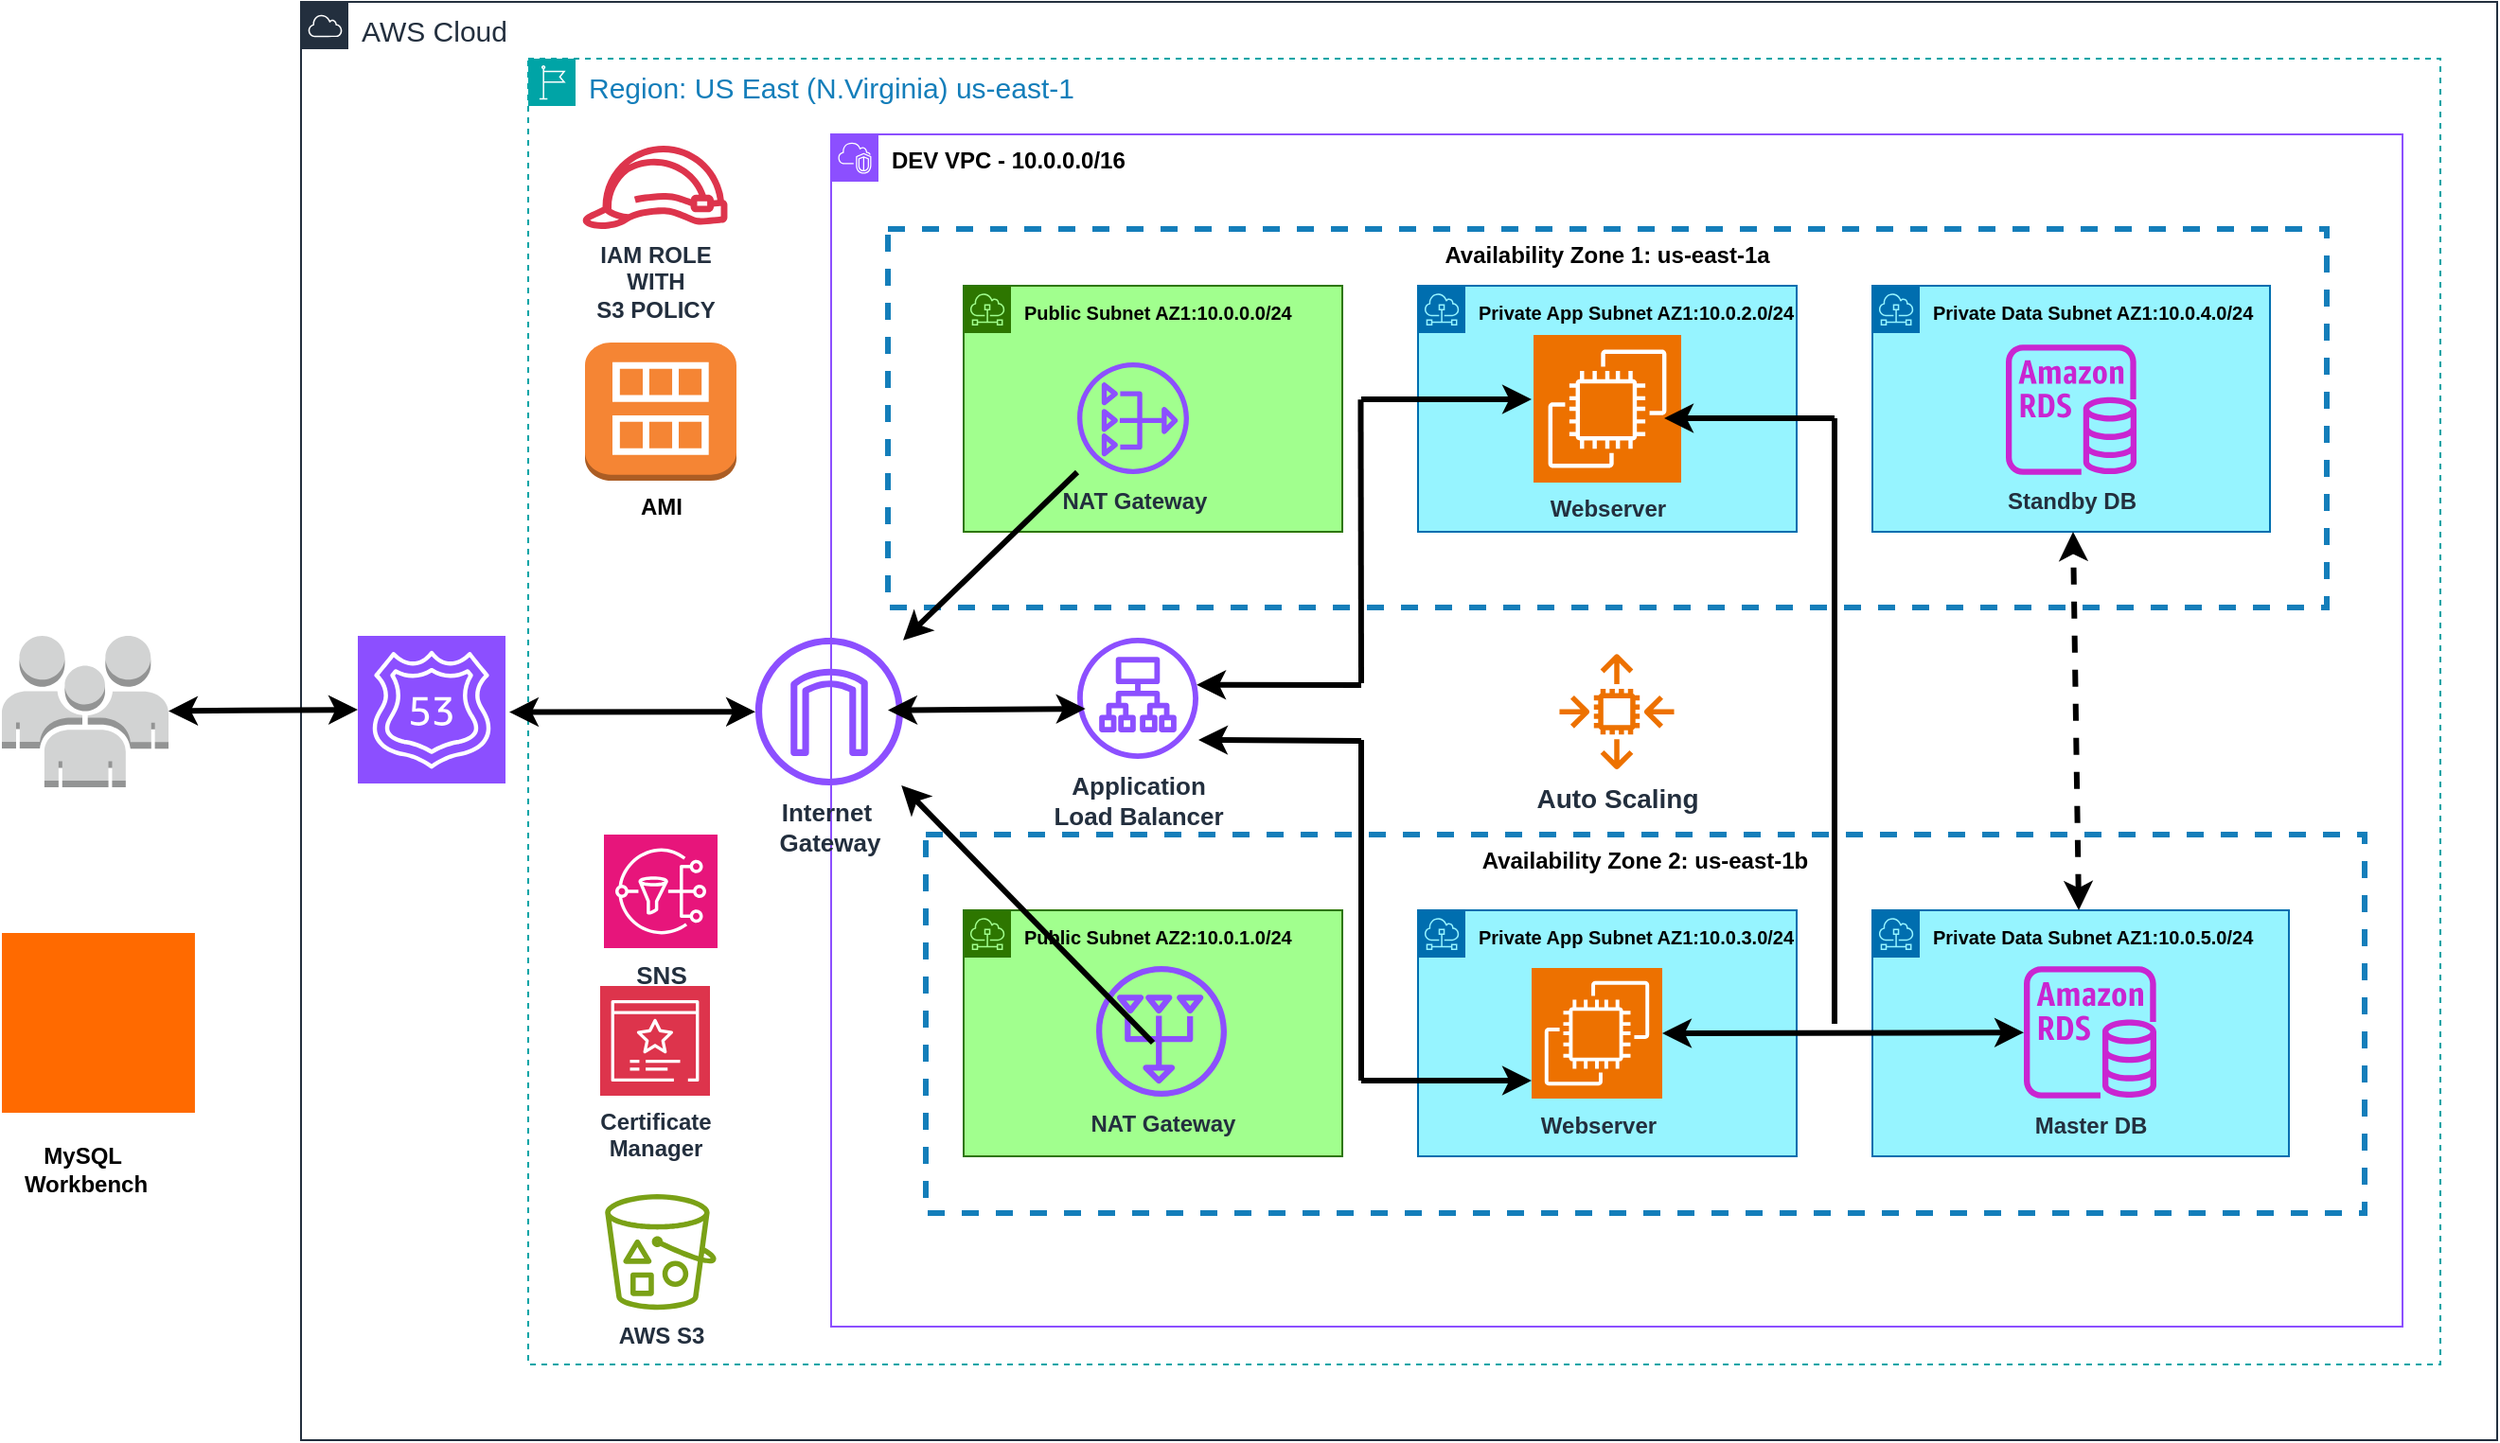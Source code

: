 <mxfile version="26.0.14">
  <diagram name="Page-1" id="8npAcL2PqwZ66D1vvTAy">
    <mxGraphModel dx="2092" dy="728" grid="0" gridSize="10" guides="1" tooltips="1" connect="1" arrows="1" fold="1" page="0" pageScale="1" pageWidth="850" pageHeight="1100" math="0" shadow="0">
      <root>
        <mxCell id="0" />
        <mxCell id="1" parent="0" />
        <mxCell id="5IqhMuTNuEeVK6-_VnFR-1" value="&lt;font style=&quot;font-size: 15px;&quot;&gt;AWS Cloud&lt;/font&gt;" style="points=[[0,0],[0.25,0],[0.5,0],[0.75,0],[1,0],[1,0.25],[1,0.5],[1,0.75],[1,1],[0.75,1],[0.5,1],[0.25,1],[0,1],[0,0.75],[0,0.5],[0,0.25]];outlineConnect=0;gradientColor=none;html=1;whiteSpace=wrap;fontSize=12;fontStyle=0;container=1;pointerEvents=0;collapsible=0;recursiveResize=0;shape=mxgraph.aws4.group;grIcon=mxgraph.aws4.group_aws_cloud;strokeColor=#232F3E;fillColor=none;verticalAlign=top;align=left;spacingLeft=30;fontColor=#232F3E;dashed=0;" parent="1" vertex="1">
          <mxGeometry x="-310" y="160" width="1160" height="760" as="geometry" />
        </mxCell>
        <mxCell id="5IqhMuTNuEeVK6-_VnFR-34" value="" style="sketch=0;points=[[0,0,0],[0.25,0,0],[0.5,0,0],[0.75,0,0],[1,0,0],[0,1,0],[0.25,1,0],[0.5,1,0],[0.75,1,0],[1,1,0],[0,0.25,0],[0,0.5,0],[0,0.75,0],[1,0.25,0],[1,0.5,0],[1,0.75,0]];outlineConnect=0;fontColor=#232F3E;fillColor=#8C4FFF;strokeColor=#ffffff;dashed=0;verticalLabelPosition=bottom;verticalAlign=top;align=center;html=1;fontSize=12;fontStyle=0;aspect=fixed;shape=mxgraph.aws4.resourceIcon;resIcon=mxgraph.aws4.route_53;" parent="5IqhMuTNuEeVK6-_VnFR-1" vertex="1">
          <mxGeometry x="30" y="335" width="78" height="78" as="geometry" />
        </mxCell>
        <mxCell id="5IqhMuTNuEeVK6-_VnFR-2" value="&lt;font style=&quot;font-size: 15px;&quot;&gt;Region: US East (N.Virginia) us-east-1&lt;/font&gt;" style="points=[[0,0],[0.25,0],[0.5,0],[0.75,0],[1,0],[1,0.25],[1,0.5],[1,0.75],[1,1],[0.75,1],[0.5,1],[0.25,1],[0,1],[0,0.75],[0,0.5],[0,0.25]];outlineConnect=0;gradientColor=none;html=1;whiteSpace=wrap;fontSize=12;fontStyle=0;container=1;pointerEvents=0;collapsible=0;recursiveResize=0;shape=mxgraph.aws4.group;grIcon=mxgraph.aws4.group_region;strokeColor=#00A4A6;fillColor=none;verticalAlign=top;align=left;spacingLeft=30;fontColor=#147EBA;dashed=1;" parent="1" vertex="1">
          <mxGeometry x="-190" y="190" width="1010" height="690" as="geometry" />
        </mxCell>
        <mxCell id="5IqhMuTNuEeVK6-_VnFR-28" value="&lt;b&gt;IAM ROLE&lt;/b&gt;&lt;div&gt;&lt;b&gt;&amp;nbsp;WITH&amp;nbsp;&lt;/b&gt;&lt;/div&gt;&lt;div&gt;&lt;b&gt;S3 POLICY&lt;/b&gt;&lt;/div&gt;" style="sketch=0;outlineConnect=0;fontColor=#232F3E;gradientColor=none;fillColor=#DD344C;strokeColor=none;dashed=0;verticalLabelPosition=bottom;verticalAlign=top;align=center;html=1;fontSize=12;fontStyle=0;aspect=fixed;pointerEvents=1;shape=mxgraph.aws4.role;" parent="5IqhMuTNuEeVK6-_VnFR-2" vertex="1">
          <mxGeometry x="28" y="46" width="78" height="44" as="geometry" />
        </mxCell>
        <mxCell id="5IqhMuTNuEeVK6-_VnFR-29" value="&lt;b&gt;AMI&lt;/b&gt;" style="outlineConnect=0;dashed=0;verticalLabelPosition=bottom;verticalAlign=top;align=center;html=1;shape=mxgraph.aws3.ami;fillColor=#F58534;gradientColor=none;" parent="5IqhMuTNuEeVK6-_VnFR-2" vertex="1">
          <mxGeometry x="30" y="150" width="80" height="73" as="geometry" />
        </mxCell>
        <mxCell id="5IqhMuTNuEeVK6-_VnFR-30" value="&lt;b&gt;&lt;font style=&quot;font-size: 13px;&quot;&gt;SNS&lt;/font&gt;&lt;/b&gt;" style="sketch=0;points=[[0,0,0],[0.25,0,0],[0.5,0,0],[0.75,0,0],[1,0,0],[0,1,0],[0.25,1,0],[0.5,1,0],[0.75,1,0],[1,1,0],[0,0.25,0],[0,0.5,0],[0,0.75,0],[1,0.25,0],[1,0.5,0],[1,0.75,0]];outlineConnect=0;fontColor=#232F3E;fillColor=#E7157B;strokeColor=#ffffff;dashed=0;verticalLabelPosition=bottom;verticalAlign=top;align=center;html=1;fontSize=12;fontStyle=0;aspect=fixed;shape=mxgraph.aws4.resourceIcon;resIcon=mxgraph.aws4.sns;" parent="5IqhMuTNuEeVK6-_VnFR-2" vertex="1">
          <mxGeometry x="40" y="410" width="60" height="60" as="geometry" />
        </mxCell>
        <mxCell id="5IqhMuTNuEeVK6-_VnFR-31" value="&lt;b&gt;Certificate&lt;/b&gt;&lt;div&gt;&lt;b&gt;Manager&lt;/b&gt;&lt;/div&gt;" style="sketch=0;points=[[0,0,0],[0.25,0,0],[0.5,0,0],[0.75,0,0],[1,0,0],[0,1,0],[0.25,1,0],[0.5,1,0],[0.75,1,0],[1,1,0],[0,0.25,0],[0,0.5,0],[0,0.75,0],[1,0.25,0],[1,0.5,0],[1,0.75,0]];outlineConnect=0;fontColor=#232F3E;fillColor=#DD344C;strokeColor=#ffffff;dashed=0;verticalLabelPosition=bottom;verticalAlign=top;align=center;html=1;fontSize=12;fontStyle=0;aspect=fixed;shape=mxgraph.aws4.resourceIcon;resIcon=mxgraph.aws4.certificate_manager_3;" parent="5IqhMuTNuEeVK6-_VnFR-2" vertex="1">
          <mxGeometry x="38" y="490" width="58" height="58" as="geometry" />
        </mxCell>
        <mxCell id="5IqhMuTNuEeVK6-_VnFR-32" value="&lt;b&gt;AWS S3&lt;/b&gt;" style="sketch=0;outlineConnect=0;fontColor=#232F3E;gradientColor=none;fillColor=#7AA116;strokeColor=none;dashed=0;verticalLabelPosition=bottom;verticalAlign=top;align=center;html=1;fontSize=12;fontStyle=0;aspect=fixed;pointerEvents=1;shape=mxgraph.aws4.bucket_with_objects;" parent="5IqhMuTNuEeVK6-_VnFR-2" vertex="1">
          <mxGeometry x="40.61" y="600" width="58.77" height="61.12" as="geometry" />
        </mxCell>
        <mxCell id="5IqhMuTNuEeVK6-_VnFR-38" value="" style="endArrow=classic;startArrow=classic;html=1;rounded=0;strokeWidth=3;" parent="5IqhMuTNuEeVK6-_VnFR-2" target="5IqhMuTNuEeVK6-_VnFR-27" edge="1">
          <mxGeometry width="50" height="50" relative="1" as="geometry">
            <mxPoint x="-10" y="345.29" as="sourcePoint" />
            <mxPoint x="90" y="344.29" as="targetPoint" />
          </mxGeometry>
        </mxCell>
        <mxCell id="5IqhMuTNuEeVK6-_VnFR-3" value="&lt;font style=&quot;color: rgb(0, 0, 0);&quot;&gt;&lt;b&gt;DEV VPC - 10.0.0.0/16&lt;/b&gt;&lt;/font&gt;" style="points=[[0,0],[0.25,0],[0.5,0],[0.75,0],[1,0],[1,0.25],[1,0.5],[1,0.75],[1,1],[0.75,1],[0.5,1],[0.25,1],[0,1],[0,0.75],[0,0.5],[0,0.25]];outlineConnect=0;gradientColor=none;html=1;whiteSpace=wrap;fontSize=12;fontStyle=0;container=1;pointerEvents=0;collapsible=0;recursiveResize=0;shape=mxgraph.aws4.group;grIcon=mxgraph.aws4.group_vpc2;strokeColor=#8C4FFF;fillColor=none;verticalAlign=top;align=left;spacingLeft=30;fontColor=#AAB7B8;dashed=0;" parent="1" vertex="1">
          <mxGeometry x="-30" y="230" width="830" height="630" as="geometry" />
        </mxCell>
        <mxCell id="5IqhMuTNuEeVK6-_VnFR-7" value="&lt;font style=&quot;color: rgb(0, 0, 0);&quot;&gt;&lt;b&gt;Availability Zone 2: us-east-1b&lt;/b&gt;&lt;/font&gt;" style="fillColor=none;strokeColor=#147EBA;dashed=1;verticalAlign=top;fontStyle=0;fontColor=#147EBA;whiteSpace=wrap;html=1;align=center;perimeterSpacing=10;strokeWidth=3;" parent="5IqhMuTNuEeVK6-_VnFR-3" vertex="1">
          <mxGeometry x="50" y="370" width="760" height="200" as="geometry" />
        </mxCell>
        <mxCell id="5IqhMuTNuEeVK6-_VnFR-12" value="&lt;font style=&quot;font-size: 10px;&quot; color=&quot;#000000&quot;&gt;&lt;b&gt;Public Subnet AZ2:10.0.1.0/24&lt;/b&gt;&lt;/font&gt;" style="sketch=0;outlineConnect=0;html=1;whiteSpace=wrap;fontSize=12;fontStyle=0;shape=mxgraph.aws4.group;grIcon=mxgraph.aws4.group_subnet;strokeColor=#2D7600;fillColor=#A1FF8E;verticalAlign=top;align=left;spacingLeft=30;fontColor=#ffffff;dashed=0;" parent="5IqhMuTNuEeVK6-_VnFR-3" vertex="1">
          <mxGeometry x="70" y="410" width="200" height="130" as="geometry" />
        </mxCell>
        <mxCell id="5IqhMuTNuEeVK6-_VnFR-15" value="&lt;font style=&quot;font-size: 10px;&quot; color=&quot;#000000&quot;&gt;&lt;b&gt;Private App Subnet AZ1:10.0.3.0/24&lt;/b&gt;&lt;/font&gt;" style="sketch=0;outlineConnect=0;html=1;whiteSpace=wrap;fontSize=12;fontStyle=0;shape=mxgraph.aws4.group;grIcon=mxgraph.aws4.group_subnet;strokeColor=#006EAF;fillColor=#96F4FF;verticalAlign=top;align=left;spacingLeft=30;fontColor=#ffffff;dashed=0;" parent="5IqhMuTNuEeVK6-_VnFR-3" vertex="1">
          <mxGeometry x="310" y="410" width="200" height="130" as="geometry" />
        </mxCell>
        <mxCell id="5IqhMuTNuEeVK6-_VnFR-16" value="&lt;font style=&quot;font-size: 10px;&quot; color=&quot;#000000&quot;&gt;&lt;b&gt;Private Data Subnet AZ1:10.0.5.0/24&lt;/b&gt;&lt;/font&gt;" style="sketch=0;outlineConnect=0;html=1;whiteSpace=wrap;fontSize=12;fontStyle=0;shape=mxgraph.aws4.group;grIcon=mxgraph.aws4.group_subnet;strokeColor=#006EAF;fillColor=#96F4FF;verticalAlign=top;align=left;spacingLeft=30;fontColor=#ffffff;dashed=0;" parent="5IqhMuTNuEeVK6-_VnFR-3" vertex="1">
          <mxGeometry x="550" y="410" width="220" height="130" as="geometry" />
        </mxCell>
        <mxCell id="5IqhMuTNuEeVK6-_VnFR-19" value="&lt;b&gt;Webserver&lt;/b&gt;" style="sketch=0;points=[[0,0,0],[0.25,0,0],[0.5,0,0],[0.75,0,0],[1,0,0],[0,1,0],[0.25,1,0],[0.5,1,0],[0.75,1,0],[1,1,0],[0,0.25,0],[0,0.5,0],[0,0.75,0],[1,0.25,0],[1,0.5,0],[1,0.75,0]];outlineConnect=0;fontColor=#232F3E;fillColor=#ED7100;strokeColor=#ffffff;dashed=0;verticalLabelPosition=bottom;verticalAlign=top;align=center;html=1;fontSize=12;fontStyle=0;aspect=fixed;shape=mxgraph.aws4.resourceIcon;resIcon=mxgraph.aws4.ec2;" parent="5IqhMuTNuEeVK6-_VnFR-3" vertex="1">
          <mxGeometry x="370" y="440.5" width="69" height="69" as="geometry" />
        </mxCell>
        <mxCell id="5IqhMuTNuEeVK6-_VnFR-21" value="&lt;b&gt;NAT Gateway&lt;/b&gt;" style="sketch=0;outlineConnect=0;fontColor=#232F3E;gradientColor=none;fillColor=#8C4FFF;strokeColor=none;dashed=0;verticalLabelPosition=bottom;verticalAlign=top;align=center;html=1;fontSize=12;fontStyle=0;aspect=fixed;pointerEvents=1;shape=mxgraph.aws4.nat_gateway;direction=south;" parent="5IqhMuTNuEeVK6-_VnFR-3" vertex="1">
          <mxGeometry x="140" y="439.5" width="69" height="69" as="geometry" />
        </mxCell>
        <mxCell id="5IqhMuTNuEeVK6-_VnFR-22" value="&lt;b&gt;Master DB&lt;/b&gt;" style="sketch=0;outlineConnect=0;fontColor=#232F3E;gradientColor=none;fillColor=#C925D1;strokeColor=none;dashed=0;verticalLabelPosition=bottom;verticalAlign=top;align=center;html=1;fontSize=12;fontStyle=0;aspect=fixed;pointerEvents=1;shape=mxgraph.aws4.rds_instance;" parent="5IqhMuTNuEeVK6-_VnFR-3" vertex="1">
          <mxGeometry x="630" y="439.5" width="70" height="70" as="geometry" />
        </mxCell>
        <mxCell id="5IqhMuTNuEeVK6-_VnFR-25" value="&lt;b&gt;&lt;font style=&quot;font-size: 13px;&quot;&gt;Application&lt;/font&gt;&lt;/b&gt;&lt;div&gt;&lt;b&gt;&lt;font style=&quot;font-size: 13px;&quot;&gt;Load Balancer&lt;/font&gt;&lt;/b&gt;&lt;/div&gt;" style="sketch=0;outlineConnect=0;fontColor=#232F3E;gradientColor=none;fillColor=#8C4FFF;strokeColor=none;dashed=0;verticalLabelPosition=bottom;verticalAlign=top;align=center;html=1;fontSize=12;fontStyle=0;aspect=fixed;pointerEvents=1;shape=mxgraph.aws4.application_load_balancer;" parent="5IqhMuTNuEeVK6-_VnFR-3" vertex="1">
          <mxGeometry x="130" y="266" width="64" height="64" as="geometry" />
        </mxCell>
        <mxCell id="5IqhMuTNuEeVK6-_VnFR-26" value="&lt;b&gt;&lt;font style=&quot;font-size: 14px;&quot;&gt;Auto Scaling&lt;/font&gt;&lt;/b&gt;" style="sketch=0;outlineConnect=0;fontColor=#232F3E;gradientColor=none;fillColor=#ED7100;strokeColor=none;dashed=0;verticalLabelPosition=bottom;verticalAlign=top;align=center;html=1;fontSize=12;fontStyle=0;aspect=fixed;pointerEvents=1;shape=mxgraph.aws4.auto_scaling2;" parent="5IqhMuTNuEeVK6-_VnFR-3" vertex="1">
          <mxGeometry x="384.5" y="274.5" width="61" height="61" as="geometry" />
        </mxCell>
        <mxCell id="5IqhMuTNuEeVK6-_VnFR-27" value="&lt;b&gt;&lt;font style=&quot;font-size: 13px;&quot;&gt;Internet&amp;nbsp;&lt;/font&gt;&lt;/b&gt;&lt;div&gt;&lt;b&gt;&lt;font style=&quot;font-size: 13px;&quot;&gt;Gateway&lt;/font&gt;&lt;/b&gt;&lt;/div&gt;" style="sketch=0;outlineConnect=0;fontColor=#232F3E;gradientColor=none;fillColor=#8C4FFF;strokeColor=none;dashed=0;verticalLabelPosition=bottom;verticalAlign=top;align=center;html=1;fontSize=12;fontStyle=0;aspect=fixed;pointerEvents=1;shape=mxgraph.aws4.internet_gateway;" parent="5IqhMuTNuEeVK6-_VnFR-3" vertex="1">
          <mxGeometry x="-40" y="266" width="78" height="78" as="geometry" />
        </mxCell>
        <mxCell id="5IqhMuTNuEeVK6-_VnFR-39" value="" style="endArrow=classic;startArrow=classic;html=1;rounded=0;strokeWidth=3;entryX=0.068;entryY=0.586;entryDx=0;entryDy=0;entryPerimeter=0;" parent="5IqhMuTNuEeVK6-_VnFR-3" target="5IqhMuTNuEeVK6-_VnFR-25" edge="1">
          <mxGeometry width="50" height="50" relative="1" as="geometry">
            <mxPoint x="30" y="304.29" as="sourcePoint" />
            <mxPoint x="120" y="304.29" as="targetPoint" />
          </mxGeometry>
        </mxCell>
        <mxCell id="5IqhMuTNuEeVK6-_VnFR-41" value="" style="endArrow=classic;html=1;rounded=0;entryX=0.985;entryY=0.388;entryDx=0;entryDy=0;entryPerimeter=0;strokeWidth=3;" parent="5IqhMuTNuEeVK6-_VnFR-3" target="5IqhMuTNuEeVK6-_VnFR-25" edge="1">
          <mxGeometry width="50" height="50" relative="1" as="geometry">
            <mxPoint x="280" y="291" as="sourcePoint" />
            <mxPoint x="209" y="291" as="targetPoint" />
          </mxGeometry>
        </mxCell>
        <mxCell id="5IqhMuTNuEeVK6-_VnFR-42" value="" style="endArrow=classic;html=1;rounded=0;entryX=0.985;entryY=0.388;entryDx=0;entryDy=0;entryPerimeter=0;strokeWidth=3;" parent="5IqhMuTNuEeVK6-_VnFR-3" edge="1">
          <mxGeometry width="50" height="50" relative="1" as="geometry">
            <mxPoint x="280" y="320.46" as="sourcePoint" />
            <mxPoint x="194" y="320" as="targetPoint" />
          </mxGeometry>
        </mxCell>
        <mxCell id="5IqhMuTNuEeVK6-_VnFR-45" value="" style="endArrow=none;html=1;rounded=0;strokeWidth=3;entryX=0.333;entryY=0.455;entryDx=0;entryDy=0;entryPerimeter=0;" parent="5IqhMuTNuEeVK6-_VnFR-3" target="5IqhMuTNuEeVK6-_VnFR-4" edge="1">
          <mxGeometry width="50" height="50" relative="1" as="geometry">
            <mxPoint x="280" y="290" as="sourcePoint" />
            <mxPoint x="280" y="210" as="targetPoint" />
          </mxGeometry>
        </mxCell>
        <mxCell id="5IqhMuTNuEeVK6-_VnFR-47" value="" style="endArrow=none;html=1;rounded=0;strokeWidth=3;" parent="5IqhMuTNuEeVK6-_VnFR-3" edge="1">
          <mxGeometry width="50" height="50" relative="1" as="geometry">
            <mxPoint x="280" y="400" as="sourcePoint" />
            <mxPoint x="280" y="320" as="targetPoint" />
            <Array as="points">
              <mxPoint x="280" y="370" />
            </Array>
          </mxGeometry>
        </mxCell>
        <mxCell id="5IqhMuTNuEeVK6-_VnFR-50" value="" style="endArrow=none;html=1;rounded=0;strokeWidth=3;" parent="5IqhMuTNuEeVK6-_VnFR-3" edge="1">
          <mxGeometry width="50" height="50" relative="1" as="geometry">
            <mxPoint x="280" y="500" as="sourcePoint" />
            <mxPoint x="280" y="390" as="targetPoint" />
          </mxGeometry>
        </mxCell>
        <mxCell id="5IqhMuTNuEeVK6-_VnFR-57" value="" style="endArrow=classic;html=1;rounded=0;strokeWidth=3;" parent="5IqhMuTNuEeVK6-_VnFR-3" edge="1">
          <mxGeometry width="50" height="50" relative="1" as="geometry">
            <mxPoint x="280" y="500" as="sourcePoint" />
            <mxPoint x="370" y="500" as="targetPoint" />
          </mxGeometry>
        </mxCell>
        <mxCell id="5IqhMuTNuEeVK6-_VnFR-58" value="" style="endArrow=classic;startArrow=classic;html=1;rounded=0;exitX=1;exitY=0.5;exitDx=0;exitDy=0;exitPerimeter=0;strokeWidth=3;" parent="5IqhMuTNuEeVK6-_VnFR-3" source="5IqhMuTNuEeVK6-_VnFR-19" target="5IqhMuTNuEeVK6-_VnFR-22" edge="1">
          <mxGeometry width="50" height="50" relative="1" as="geometry">
            <mxPoint x="500" y="499" as="sourcePoint" />
            <mxPoint x="550" y="449" as="targetPoint" />
          </mxGeometry>
        </mxCell>
        <mxCell id="5IqhMuTNuEeVK6-_VnFR-60" value="" style="endArrow=none;html=1;rounded=0;strokeWidth=3;" parent="5IqhMuTNuEeVK6-_VnFR-3" edge="1">
          <mxGeometry width="50" height="50" relative="1" as="geometry">
            <mxPoint x="530" y="470" as="sourcePoint" />
            <mxPoint x="530" y="150" as="targetPoint" />
          </mxGeometry>
        </mxCell>
        <mxCell id="5IqhMuTNuEeVK6-_VnFR-69" value="" style="endArrow=classic;html=1;rounded=0;strokeWidth=3;" parent="5IqhMuTNuEeVK6-_VnFR-3" target="5IqhMuTNuEeVK6-_VnFR-27" edge="1">
          <mxGeometry width="50" height="50" relative="1" as="geometry">
            <mxPoint x="170" y="480" as="sourcePoint" />
            <mxPoint x="220" y="430" as="targetPoint" />
          </mxGeometry>
        </mxCell>
        <mxCell id="5IqhMuTNuEeVK6-_VnFR-4" value="&lt;font style=&quot;color: rgb(0, 0, 0);&quot;&gt;&lt;b&gt;Availability Zone 1: us-east-1a&lt;/b&gt;&lt;/font&gt;" style="fillColor=none;strokeColor=#147EBA;dashed=1;verticalAlign=top;fontStyle=0;fontColor=#147EBA;whiteSpace=wrap;html=1;perimeterSpacing=10;strokeWidth=3;" parent="1" vertex="1">
          <mxGeometry y="280" width="760" height="200" as="geometry" />
        </mxCell>
        <mxCell id="5IqhMuTNuEeVK6-_VnFR-8" value="&lt;font style=&quot;font-size: 10px;&quot; color=&quot;#000000&quot;&gt;&lt;b&gt;Public Subnet AZ1:10.0.0.0/24&lt;/b&gt;&lt;/font&gt;" style="sketch=0;outlineConnect=0;html=1;whiteSpace=wrap;fontSize=12;fontStyle=0;shape=mxgraph.aws4.group;grIcon=mxgraph.aws4.group_subnet;strokeColor=#2D7600;fillColor=#A1FF8E;verticalAlign=top;align=left;spacingLeft=30;fontColor=#ffffff;dashed=0;" parent="1" vertex="1">
          <mxGeometry x="40" y="310" width="200" height="130" as="geometry" />
        </mxCell>
        <mxCell id="5IqhMuTNuEeVK6-_VnFR-13" value="&lt;font style=&quot;font-size: 10px;&quot; color=&quot;#000000&quot;&gt;&lt;b&gt;Private App Subnet AZ1:10.0.2.0/24&lt;/b&gt;&lt;/font&gt;" style="sketch=0;outlineConnect=0;html=1;whiteSpace=wrap;fontSize=12;fontStyle=0;shape=mxgraph.aws4.group;grIcon=mxgraph.aws4.group_subnet;strokeColor=#006EAF;fillColor=#96F4FF;verticalAlign=top;align=left;spacingLeft=30;fontColor=#ffffff;dashed=0;" parent="1" vertex="1">
          <mxGeometry x="280" y="310" width="200" height="130" as="geometry" />
        </mxCell>
        <mxCell id="5IqhMuTNuEeVK6-_VnFR-14" value="&lt;font style=&quot;font-size: 10px;&quot; color=&quot;#000000&quot;&gt;&lt;b&gt;Private Data Subnet AZ1:10.0.4.0/24&lt;/b&gt;&lt;/font&gt;" style="sketch=0;outlineConnect=0;html=1;whiteSpace=wrap;fontSize=12;fontStyle=0;shape=mxgraph.aws4.group;grIcon=mxgraph.aws4.group_subnet;strokeColor=#006EAF;fillColor=#96F4FF;verticalAlign=top;align=left;spacingLeft=30;fontColor=#ffffff;dashed=0;" parent="1" vertex="1">
          <mxGeometry x="520" y="310" width="210" height="130" as="geometry" />
        </mxCell>
        <mxCell id="5IqhMuTNuEeVK6-_VnFR-18" value="&lt;b&gt;Webserver&lt;/b&gt;" style="sketch=0;points=[[0,0,0],[0.25,0,0],[0.5,0,0],[0.75,0,0],[1,0,0],[0,1,0],[0.25,1,0],[0.5,1,0],[0.75,1,0],[1,1,0],[0,0.25,0],[0,0.5,0],[0,0.75,0],[1,0.25,0],[1,0.5,0],[1,0.75,0]];outlineConnect=0;fontColor=#232F3E;fillColor=#ED7100;strokeColor=#ffffff;dashed=0;verticalLabelPosition=bottom;verticalAlign=top;align=center;html=1;fontSize=12;fontStyle=0;aspect=fixed;shape=mxgraph.aws4.resourceIcon;resIcon=mxgraph.aws4.ec2;" parent="1" vertex="1">
          <mxGeometry x="341" y="336" width="78" height="78" as="geometry" />
        </mxCell>
        <mxCell id="5IqhMuTNuEeVK6-_VnFR-20" value="&lt;b&gt;NAT Gateway&lt;/b&gt;" style="sketch=0;outlineConnect=0;fontColor=#232F3E;gradientColor=none;fillColor=#8C4FFF;strokeColor=none;dashed=0;verticalLabelPosition=bottom;verticalAlign=top;align=center;html=1;fontSize=12;fontStyle=0;aspect=fixed;pointerEvents=1;shape=mxgraph.aws4.nat_gateway;" parent="1" vertex="1">
          <mxGeometry x="100" y="350.5" width="59" height="59" as="geometry" />
        </mxCell>
        <mxCell id="5IqhMuTNuEeVK6-_VnFR-24" value="&lt;b&gt;Standby DB&lt;/b&gt;" style="sketch=0;outlineConnect=0;fontColor=#232F3E;gradientColor=none;fillColor=#C925D1;strokeColor=none;dashed=0;verticalLabelPosition=bottom;verticalAlign=top;align=center;html=1;fontSize=12;fontStyle=0;aspect=fixed;pointerEvents=1;shape=mxgraph.aws4.rds_instance;flipV=0;flipH=0;" parent="1" vertex="1">
          <mxGeometry x="590.5" y="341" width="69" height="69" as="geometry" />
        </mxCell>
        <mxCell id="5IqhMuTNuEeVK6-_VnFR-33" value="" style="endArrow=classic;startArrow=classic;html=1;rounded=0;dashed=1;strokeWidth=3;" parent="1" source="5IqhMuTNuEeVK6-_VnFR-16" target="5IqhMuTNuEeVK6-_VnFR-14" edge="1">
          <mxGeometry width="50" height="50" relative="1" as="geometry">
            <mxPoint x="610" y="580" as="sourcePoint" />
            <mxPoint x="626" y="410" as="targetPoint" />
          </mxGeometry>
        </mxCell>
        <mxCell id="5IqhMuTNuEeVK6-_VnFR-35" value="" style="outlineConnect=0;dashed=0;verticalLabelPosition=bottom;verticalAlign=top;align=center;html=1;shape=mxgraph.aws3.users;fillColor=#D2D3D3;gradientColor=none;" parent="1" vertex="1">
          <mxGeometry x="-468" y="495" width="88" height="80" as="geometry" />
        </mxCell>
        <mxCell id="5IqhMuTNuEeVK6-_VnFR-37" value="" style="endArrow=classic;startArrow=classic;html=1;rounded=0;entryX=0;entryY=0.5;entryDx=0;entryDy=0;entryPerimeter=0;strokeWidth=3;" parent="1" source="5IqhMuTNuEeVK6-_VnFR-35" target="5IqhMuTNuEeVK6-_VnFR-34" edge="1">
          <mxGeometry width="50" height="50" relative="1" as="geometry">
            <mxPoint x="-360" y="530" as="sourcePoint" />
            <mxPoint x="-280" y="510" as="targetPoint" />
          </mxGeometry>
        </mxCell>
        <mxCell id="5IqhMuTNuEeVK6-_VnFR-56" value="" style="endArrow=classic;html=1;rounded=0;strokeWidth=3;" parent="1" edge="1">
          <mxGeometry width="50" height="50" relative="1" as="geometry">
            <mxPoint x="250" y="370" as="sourcePoint" />
            <mxPoint x="340" y="370" as="targetPoint" />
          </mxGeometry>
        </mxCell>
        <mxCell id="5IqhMuTNuEeVK6-_VnFR-62" value="" style="endArrow=classic;html=1;rounded=0;entryX=0.885;entryY=0.564;entryDx=0;entryDy=0;entryPerimeter=0;strokeWidth=3;" parent="1" target="5IqhMuTNuEeVK6-_VnFR-18" edge="1">
          <mxGeometry width="50" height="50" relative="1" as="geometry">
            <mxPoint x="500" y="380" as="sourcePoint" />
            <mxPoint x="550" y="330" as="targetPoint" />
          </mxGeometry>
        </mxCell>
        <mxCell id="5IqhMuTNuEeVK6-_VnFR-70" value="" style="endArrow=classic;html=1;rounded=0;strokeWidth=3;" parent="1" source="5IqhMuTNuEeVK6-_VnFR-20" target="5IqhMuTNuEeVK6-_VnFR-27" edge="1">
          <mxGeometry width="50" height="50" relative="1" as="geometry">
            <mxPoint x="40" y="459.5" as="sourcePoint" />
            <mxPoint x="90" y="409.5" as="targetPoint" />
          </mxGeometry>
        </mxCell>
        <mxCell id="OyDG3ECXnvyxclTLvoYw-1" value="" style="points=[];aspect=fixed;html=1;align=center;shadow=0;dashed=0;fillColor=#FF6A00;strokeColor=none;shape=mxgraph.alibaba_cloud.mysql;verticalAlign=bottom;" vertex="1" parent="1">
          <mxGeometry x="-468" y="652" width="101.96" height="95" as="geometry" />
        </mxCell>
        <mxCell id="OyDG3ECXnvyxclTLvoYw-2" value="&lt;b&gt;MySQL&amp;nbsp;&lt;/b&gt;&lt;div&gt;&lt;b&gt;Workbench&lt;/b&gt;&lt;/div&gt;" style="text;html=1;align=center;verticalAlign=middle;whiteSpace=wrap;rounded=0;" vertex="1" parent="1">
          <mxGeometry x="-463" y="760" width="79" height="33" as="geometry" />
        </mxCell>
      </root>
    </mxGraphModel>
  </diagram>
</mxfile>

